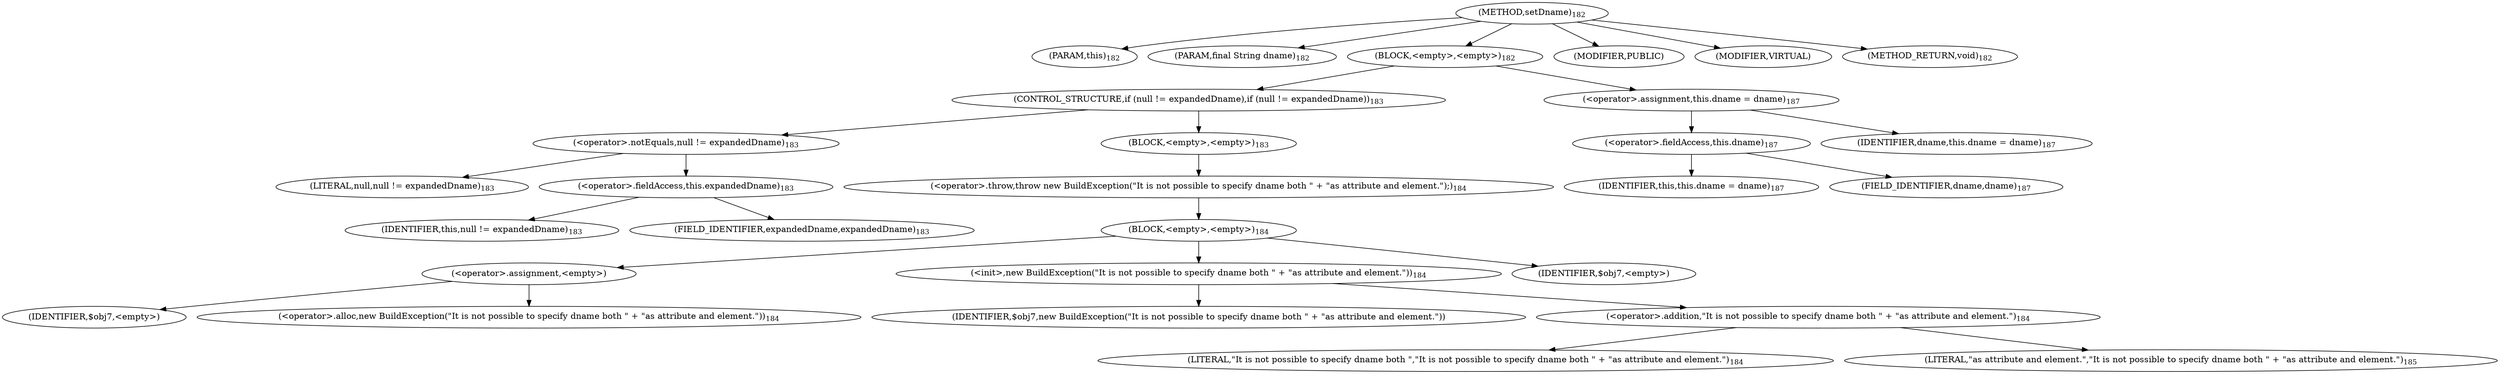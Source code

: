digraph "setDname" {  
"401" [label = <(METHOD,setDname)<SUB>182</SUB>> ]
"50" [label = <(PARAM,this)<SUB>182</SUB>> ]
"402" [label = <(PARAM,final String dname)<SUB>182</SUB>> ]
"403" [label = <(BLOCK,&lt;empty&gt;,&lt;empty&gt;)<SUB>182</SUB>> ]
"404" [label = <(CONTROL_STRUCTURE,if (null != expandedDname),if (null != expandedDname))<SUB>183</SUB>> ]
"405" [label = <(&lt;operator&gt;.notEquals,null != expandedDname)<SUB>183</SUB>> ]
"406" [label = <(LITERAL,null,null != expandedDname)<SUB>183</SUB>> ]
"407" [label = <(&lt;operator&gt;.fieldAccess,this.expandedDname)<SUB>183</SUB>> ]
"408" [label = <(IDENTIFIER,this,null != expandedDname)<SUB>183</SUB>> ]
"409" [label = <(FIELD_IDENTIFIER,expandedDname,expandedDname)<SUB>183</SUB>> ]
"410" [label = <(BLOCK,&lt;empty&gt;,&lt;empty&gt;)<SUB>183</SUB>> ]
"411" [label = <(&lt;operator&gt;.throw,throw new BuildException(&quot;It is not possible to specify dname both &quot; + &quot;as attribute and element.&quot;);)<SUB>184</SUB>> ]
"412" [label = <(BLOCK,&lt;empty&gt;,&lt;empty&gt;)<SUB>184</SUB>> ]
"413" [label = <(&lt;operator&gt;.assignment,&lt;empty&gt;)> ]
"414" [label = <(IDENTIFIER,$obj7,&lt;empty&gt;)> ]
"415" [label = <(&lt;operator&gt;.alloc,new BuildException(&quot;It is not possible to specify dname both &quot; + &quot;as attribute and element.&quot;))<SUB>184</SUB>> ]
"416" [label = <(&lt;init&gt;,new BuildException(&quot;It is not possible to specify dname both &quot; + &quot;as attribute and element.&quot;))<SUB>184</SUB>> ]
"417" [label = <(IDENTIFIER,$obj7,new BuildException(&quot;It is not possible to specify dname both &quot; + &quot;as attribute and element.&quot;))> ]
"418" [label = <(&lt;operator&gt;.addition,&quot;It is not possible to specify dname both &quot; + &quot;as attribute and element.&quot;)<SUB>184</SUB>> ]
"419" [label = <(LITERAL,&quot;It is not possible to specify dname both &quot;,&quot;It is not possible to specify dname both &quot; + &quot;as attribute and element.&quot;)<SUB>184</SUB>> ]
"420" [label = <(LITERAL,&quot;as attribute and element.&quot;,&quot;It is not possible to specify dname both &quot; + &quot;as attribute and element.&quot;)<SUB>185</SUB>> ]
"421" [label = <(IDENTIFIER,$obj7,&lt;empty&gt;)> ]
"422" [label = <(&lt;operator&gt;.assignment,this.dname = dname)<SUB>187</SUB>> ]
"423" [label = <(&lt;operator&gt;.fieldAccess,this.dname)<SUB>187</SUB>> ]
"49" [label = <(IDENTIFIER,this,this.dname = dname)<SUB>187</SUB>> ]
"424" [label = <(FIELD_IDENTIFIER,dname,dname)<SUB>187</SUB>> ]
"425" [label = <(IDENTIFIER,dname,this.dname = dname)<SUB>187</SUB>> ]
"426" [label = <(MODIFIER,PUBLIC)> ]
"427" [label = <(MODIFIER,VIRTUAL)> ]
"428" [label = <(METHOD_RETURN,void)<SUB>182</SUB>> ]
  "401" -> "50" 
  "401" -> "402" 
  "401" -> "403" 
  "401" -> "426" 
  "401" -> "427" 
  "401" -> "428" 
  "403" -> "404" 
  "403" -> "422" 
  "404" -> "405" 
  "404" -> "410" 
  "405" -> "406" 
  "405" -> "407" 
  "407" -> "408" 
  "407" -> "409" 
  "410" -> "411" 
  "411" -> "412" 
  "412" -> "413" 
  "412" -> "416" 
  "412" -> "421" 
  "413" -> "414" 
  "413" -> "415" 
  "416" -> "417" 
  "416" -> "418" 
  "418" -> "419" 
  "418" -> "420" 
  "422" -> "423" 
  "422" -> "425" 
  "423" -> "49" 
  "423" -> "424" 
}

